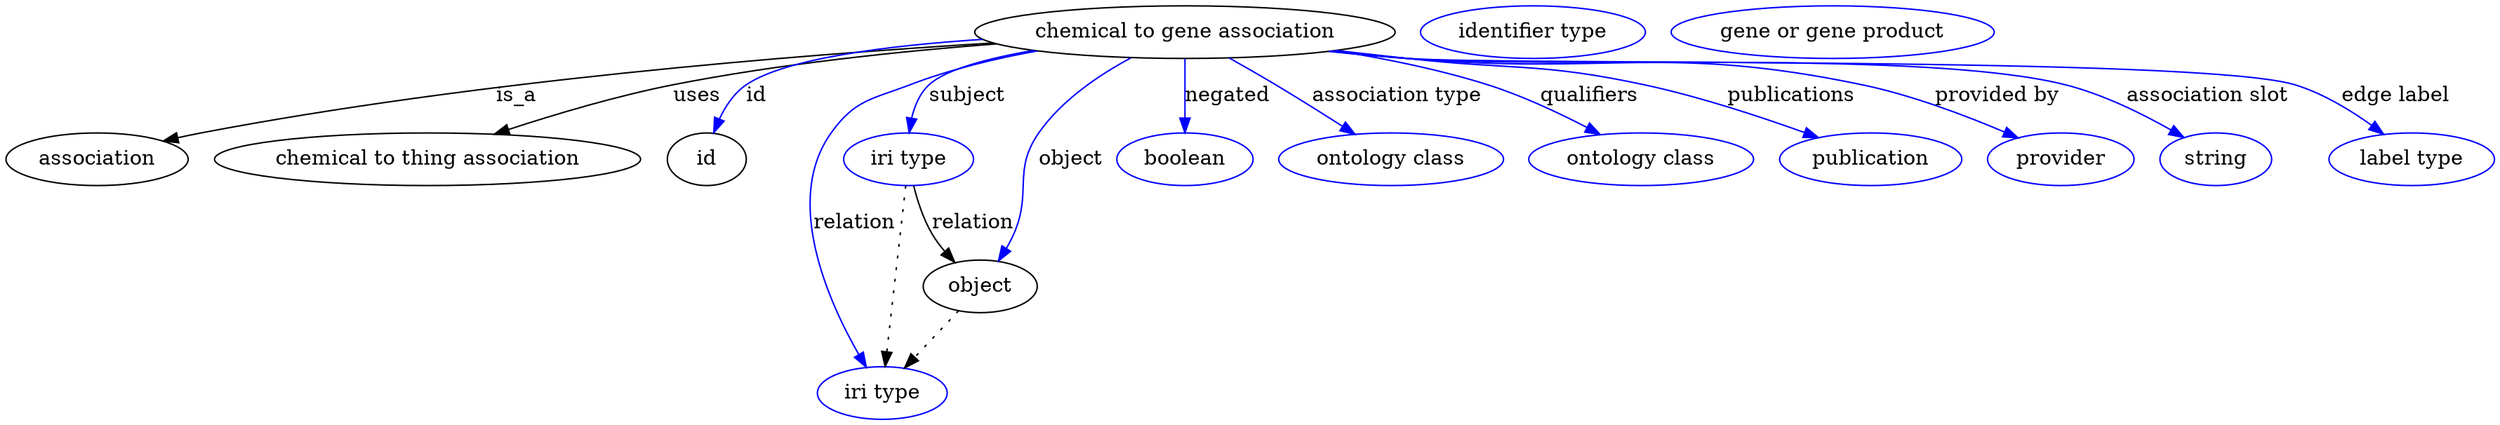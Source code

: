 digraph {
	graph [bb="0,0,1409.1,281"];
	node [label="\N"];
	"chemical to gene association"	 [height=0.5,
		label="chemical to gene association",
		pos="673.4,263",
		width=3.0978];
	association	 [height=0.5,
		pos="49.402,177",
		width=1.3723];
	"chemical to gene association" -> association	 [label=is_a,
		lp="288.68,220",
		pos="e,86.011,189.19 567.32,257.42 452.64,249.73 265.11,232.33 107.4,195 103.59,194.1 99.655,193.08 95.723,191.99"];
	"chemical to thing association"	 [height=0.5,
		pos="229.4,177",
		width=3.1391];
	"chemical to gene association" -> "chemical to thing association"	 [label=uses,
		lp="388.46,220",
		pos="e,271.16,193.81 570.74,255.85 513.09,250.51 440.12,241.56 376.29,227 343.87,219.6 308.56,207.71 280.69,197.38"];
	id	 [height=0.5,
		pos="387.4,177",
		width=0.75];
	"chemical to gene association" -> id	 [color=blue,
		label=id,
		lp="423.85,220",
		pos="e,393.47,194.65 567.49,257.23 508.45,252.26 442.02,243.21 417.51,227 409.07,221.42 402.63,212.58 397.92,203.88",
		style=solid];
	subject	 [color=blue,
		height=0.5,
		label="iri type",
		pos="512.4,177",
		width=0.9834];
	"chemical to gene association" -> subject	 [color=blue,
		label=subject,
		lp="550.23,220",
		pos="e,514.37,195.06 594.76,250.13 566.9,244.17 539.94,236.33 529.75,227 523.46,221.24 519.45,213.09 516.89,205.03",
		style=solid];
	relation	 [color=blue,
		height=0.5,
		label="iri type",
		pos="496.4,18",
		width=0.9834];
	"chemical to gene association" -> relation	 [color=blue,
		label=relation,
		lp="477.78,134",
		pos="e,486.55,35.342 592.96,250.4 567.83,244.93 540.42,237.34 516.4,227 492.85,216.86 481.88,216.81 468.4,195 439.34,147.99 464.09,81.004 \
481.97,44.393",
		style=solid];
	object	 [height=0.5,
		pos="556.4,91",
		width=0.88096];
	"chemical to gene association" -> object	 [color=blue,
		label=object,
		lp="609.51,177",
		pos="e,565.32,108.32 644.73,245.51 627.15,233.38 605.53,215.72 592.19,195 575.23,168.63 584.31,156.4 573.4,127 572.25,123.89 570.93,120.68 \
569.55,117.52",
		style=solid];
	negated	 [color=blue,
		height=0.5,
		label=boolean,
		pos="673.4,177",
		width=1.0584];
	"chemical to gene association" -> negated	 [color=blue,
		label=negated,
		lp="695.17,220",
		pos="e,673.4,195.21 673.4,244.76 673.4,233.36 673.4,218.43 673.4,205.49",
		style=solid];
	"association type"	 [color=blue,
		height=0.5,
		label="ontology class",
		pos="790.4,177",
		width=1.6931];
	"chemical to gene association" -> "association type"	 [color=blue,
		label="association type",
		lp="784.31,220",
		pos="e,767.67,193.71 697.36,245.39 715.3,232.2 739.98,214.06 759.42,199.77",
		style=solid];
	qualifiers	 [color=blue,
		height=0.5,
		label="ontology class",
		pos="930.4,177",
		width=1.6931];
	"chemical to gene association" -> qualifiers	 [color=blue,
		label=qualifiers,
		lp="890.45,220",
		pos="e,903.24,193.38 750.23,249.85 776.98,244.19 806.91,236.63 833.4,227 854.33,219.39 876.48,208.24 894.33,198.39",
		style=solid];
	publications	 [color=blue,
		height=0.5,
		label=publication,
		pos="1059.4,177",
		width=1.3859];
	"chemical to gene association" -> publications	 [color=blue,
		label=publications,
		lp="1001.6,220",
		pos="e,1027.1,190.73 755.4,250.74 768.45,248.8 781.79,246.84 794.4,245 850.38,236.84 865.5,240.64 920.4,227 953.76,218.71 990.29,205.39 \
1017.5,194.59",
		style=solid];
	"provided by"	 [color=blue,
		height=0.5,
		label=provider,
		pos="1167.4,177",
		width=1.1129];
	"chemical to gene association" -> "provided by"	 [color=blue,
		label="provided by",
		lp="1117,220",
		pos="e,1140.2,190.39 752.7,250.34 766.57,248.37 780.89,246.5 794.4,245 902.92,232.96 932.92,251.13 1039.4,227 1071.4,219.75 1105.9,205.88 \
1131,194.58",
		style=solid];
	"association slot"	 [color=blue,
		height=0.5,
		label=string,
		pos="1255.4,177",
		width=0.8403];
	"chemical to gene association" -> "association slot"	 [color=blue,
		label="association slot",
		lp="1235.4,220",
		pos="e,1234.7,190.41 752.02,250.17 766.1,248.19 780.66,246.36 794.4,245 874.11,237.1 1076.9,247.19 1154.4,227 1179.9,220.36 1206.5,206.87 \
1226,195.57",
		style=solid];
	"edge label"	 [color=blue,
		height=0.5,
		label="label type",
		pos="1364.4,177",
		width=1.2425];
	"chemical to gene association" -> "edge label"	 [color=blue,
		label="edge label",
		lp="1342,220",
		pos="e,1344.3,193.37 751.36,250.11 765.64,248.11 780.44,246.29 794.4,245 902.46,235 1178.5,258.26 1282.4,227 1301.6,221.22 1320.9,209.82 \
1335.9,199.36",
		style=solid];
	association_id	 [color=blue,
		height=0.5,
		label="identifier type",
		pos="862.4,263",
		width=1.652];
	subject -> relation	 [pos="e,498.22,36.027 510.57,158.76 507.79,131.21 502.51,78.735 499.24,46.223",
		style=dotted];
	subject -> object	 [label=relation,
		lp="552.78,134",
		pos="e,543.09,107.6 517.69,158.91 520.85,149.18 525.3,137.13 530.64,127 532.56,123.36 534.81,119.66 537.16,116.1"];
	object -> relation	 [pos="e,510.17,34.752 542.79,74.435 535.09,65.075 525.33,53.191 516.74,42.745",
		style=dotted];
	"chemical to gene association_object"	 [color=blue,
		height=0.5,
		label="gene or gene product",
		pos="1024.4,263",
		width=2.3474];
}
